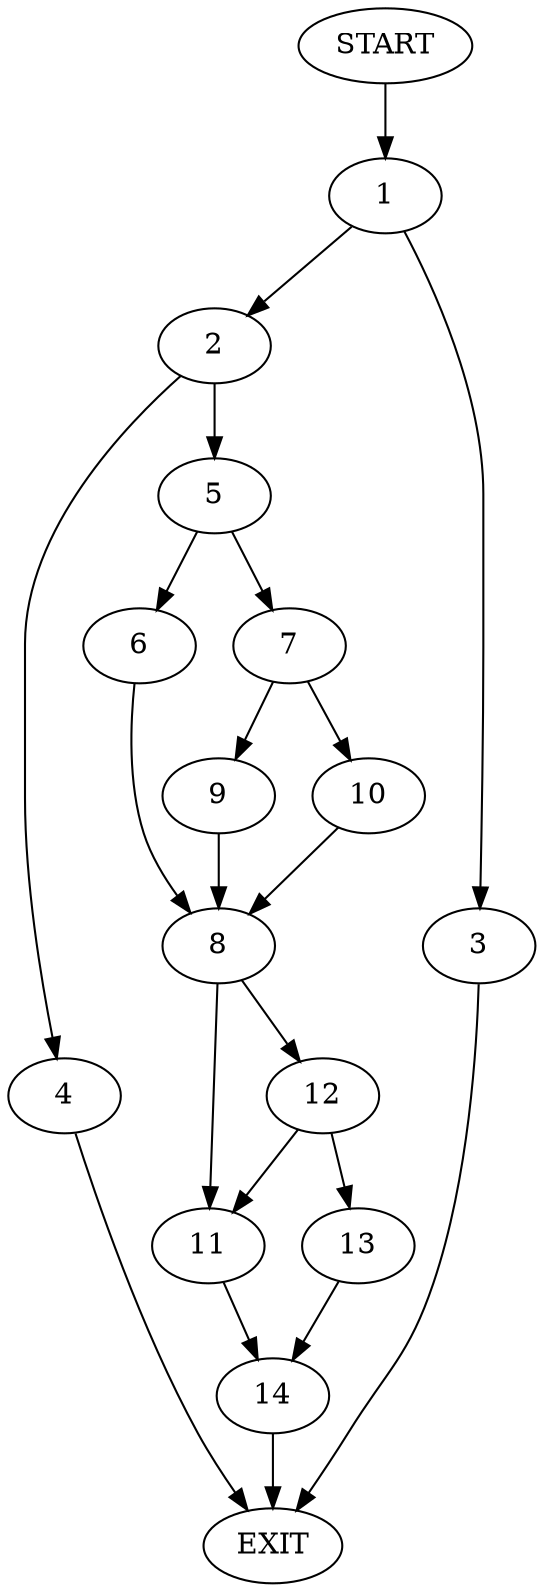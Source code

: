 digraph {
0 [label="START"]
15 [label="EXIT"]
0 -> 1
1 -> 2
1 -> 3
3 -> 15
2 -> 4
2 -> 5
4 -> 15
5 -> 6
5 -> 7
6 -> 8
7 -> 9
7 -> 10
10 -> 8
9 -> 8
8 -> 11
8 -> 12
12 -> 11
12 -> 13
11 -> 14
13 -> 14
14 -> 15
}
